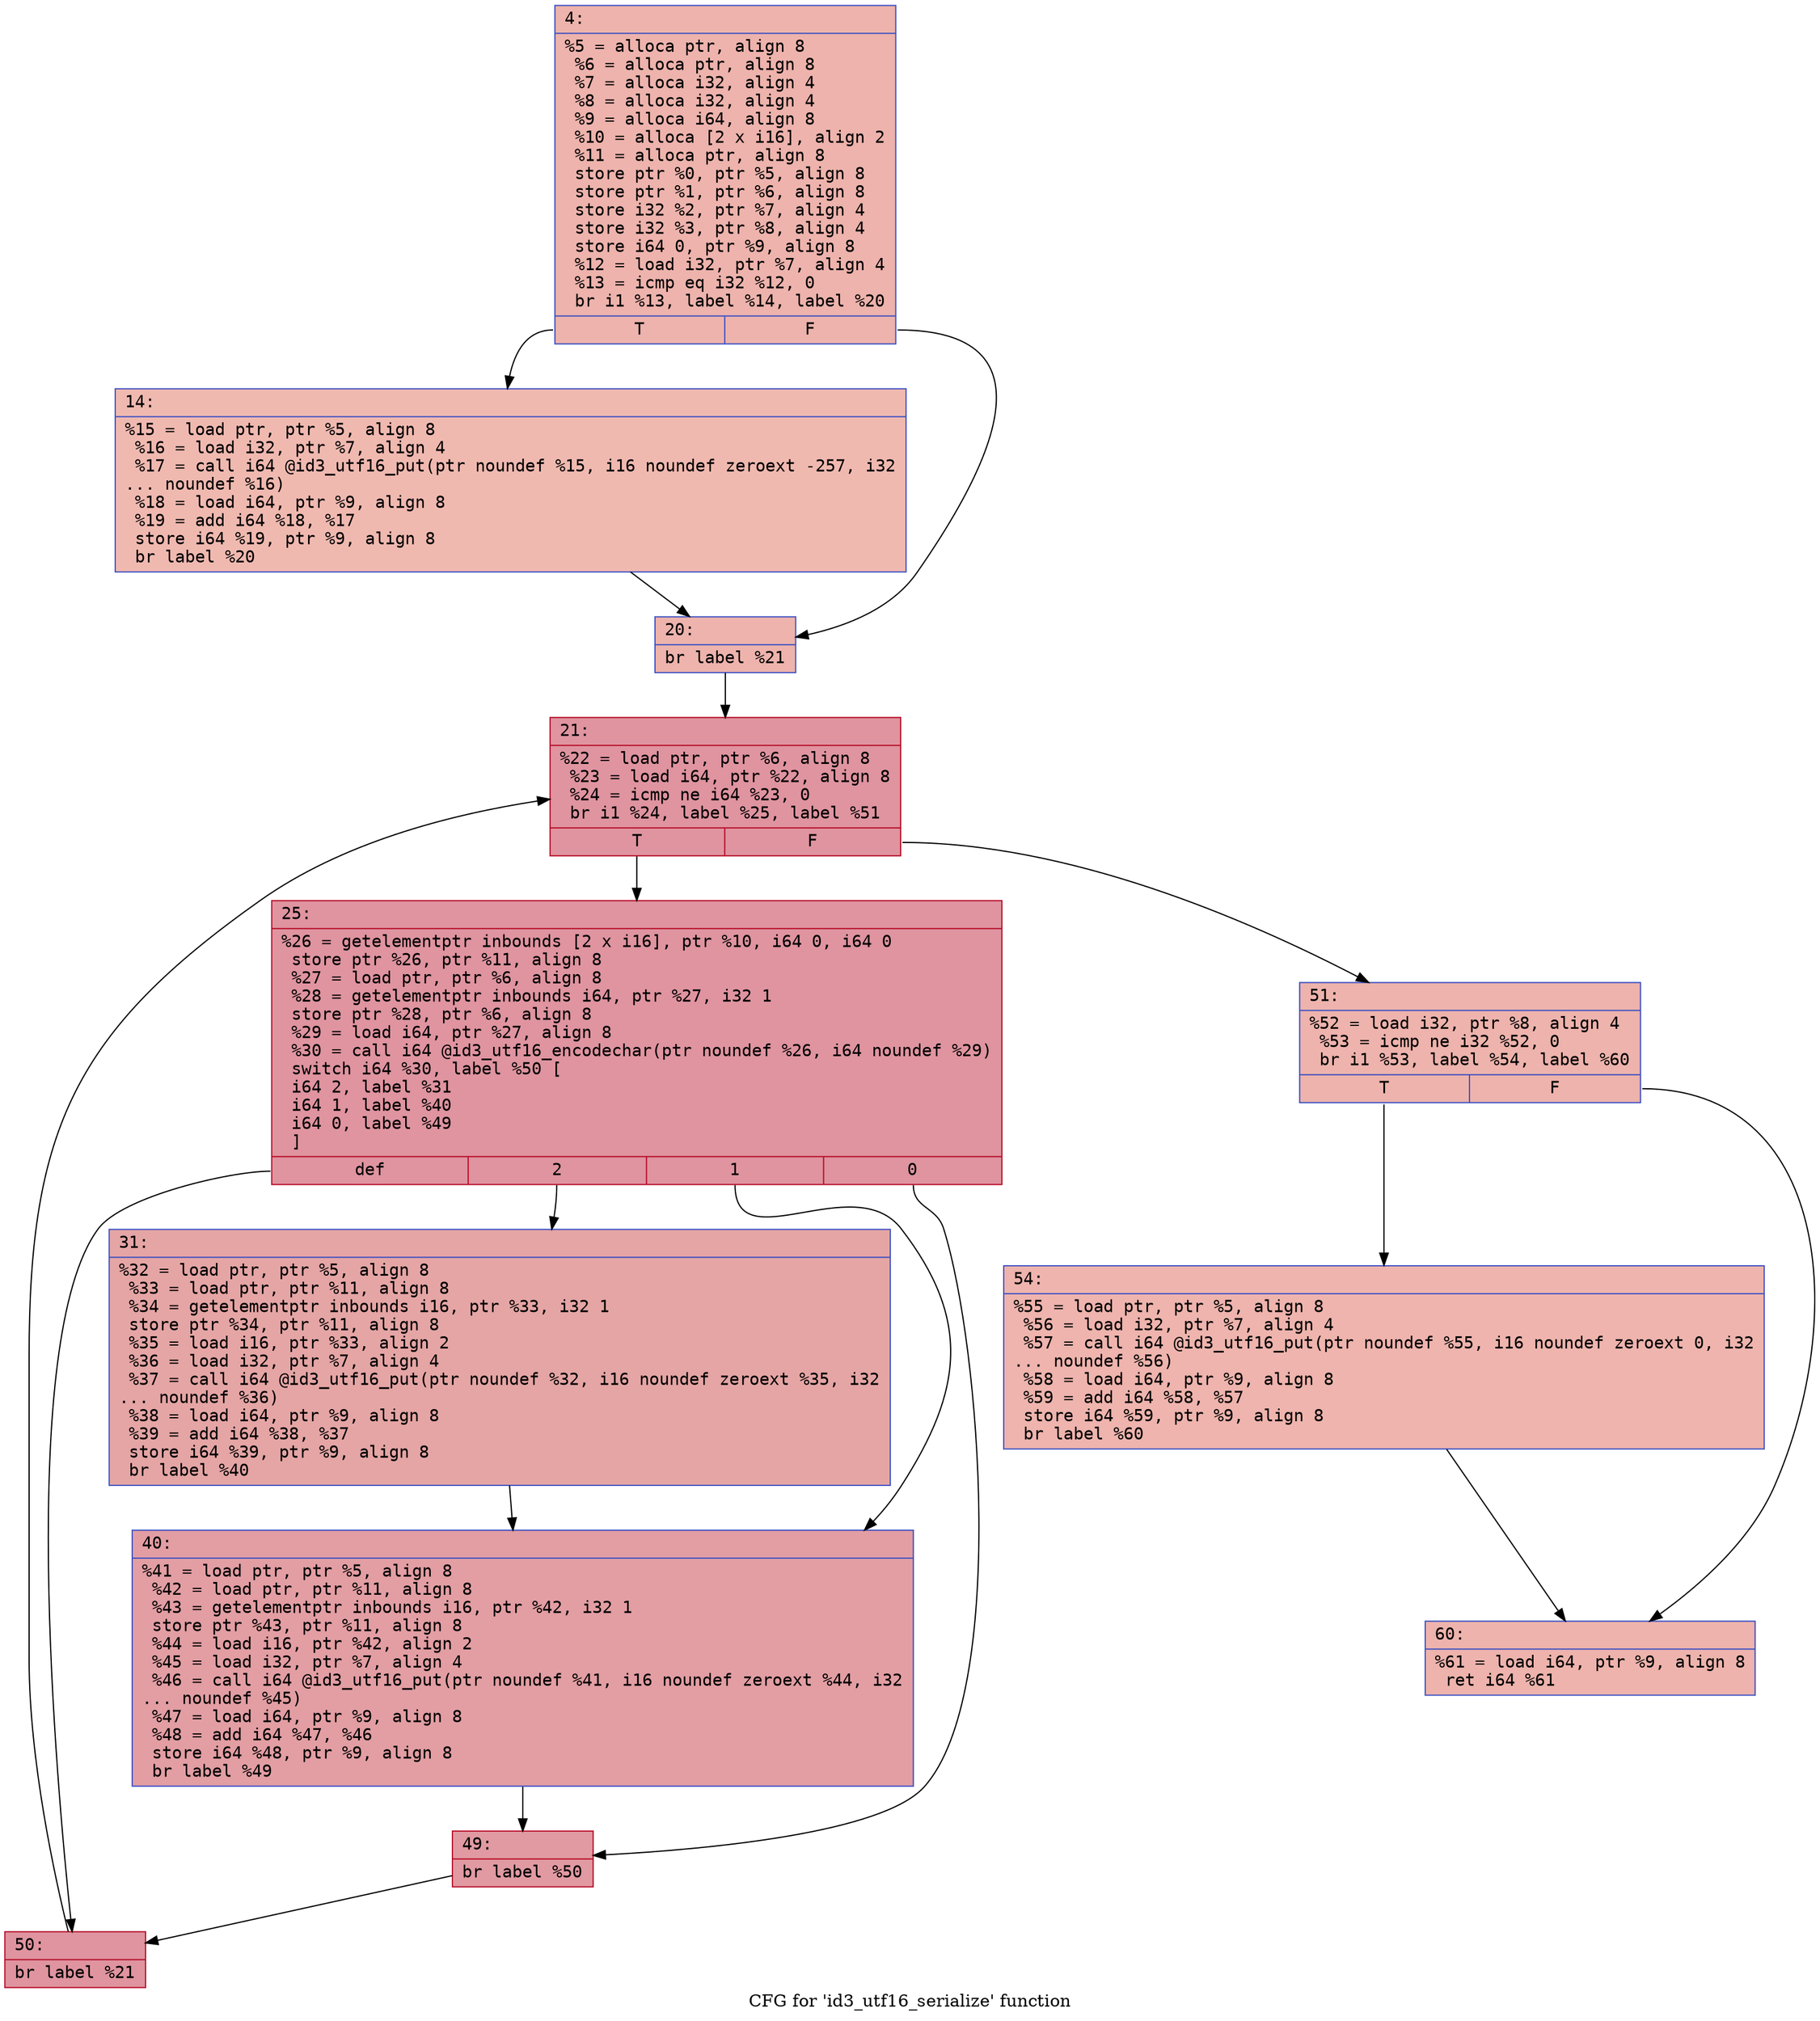 digraph "CFG for 'id3_utf16_serialize' function" {
	label="CFG for 'id3_utf16_serialize' function";

	Node0x6000021e3250 [shape=record,color="#3d50c3ff", style=filled, fillcolor="#d6524470" fontname="Courier",label="{4:\l|  %5 = alloca ptr, align 8\l  %6 = alloca ptr, align 8\l  %7 = alloca i32, align 4\l  %8 = alloca i32, align 4\l  %9 = alloca i64, align 8\l  %10 = alloca [2 x i16], align 2\l  %11 = alloca ptr, align 8\l  store ptr %0, ptr %5, align 8\l  store ptr %1, ptr %6, align 8\l  store i32 %2, ptr %7, align 4\l  store i32 %3, ptr %8, align 4\l  store i64 0, ptr %9, align 8\l  %12 = load i32, ptr %7, align 4\l  %13 = icmp eq i32 %12, 0\l  br i1 %13, label %14, label %20\l|{<s0>T|<s1>F}}"];
	Node0x6000021e3250:s0 -> Node0x6000021e32a0[tooltip="4 -> 14\nProbability 37.50%" ];
	Node0x6000021e3250:s1 -> Node0x6000021e32f0[tooltip="4 -> 20\nProbability 62.50%" ];
	Node0x6000021e32a0 [shape=record,color="#3d50c3ff", style=filled, fillcolor="#de614d70" fontname="Courier",label="{14:\l|  %15 = load ptr, ptr %5, align 8\l  %16 = load i32, ptr %7, align 4\l  %17 = call i64 @id3_utf16_put(ptr noundef %15, i16 noundef zeroext -257, i32\l... noundef %16)\l  %18 = load i64, ptr %9, align 8\l  %19 = add i64 %18, %17\l  store i64 %19, ptr %9, align 8\l  br label %20\l}"];
	Node0x6000021e32a0 -> Node0x6000021e32f0[tooltip="14 -> 20\nProbability 100.00%" ];
	Node0x6000021e32f0 [shape=record,color="#3d50c3ff", style=filled, fillcolor="#d6524470" fontname="Courier",label="{20:\l|  br label %21\l}"];
	Node0x6000021e32f0 -> Node0x6000021e3340[tooltip="20 -> 21\nProbability 100.00%" ];
	Node0x6000021e3340 [shape=record,color="#b70d28ff", style=filled, fillcolor="#b70d2870" fontname="Courier",label="{21:\l|  %22 = load ptr, ptr %6, align 8\l  %23 = load i64, ptr %22, align 8\l  %24 = icmp ne i64 %23, 0\l  br i1 %24, label %25, label %51\l|{<s0>T|<s1>F}}"];
	Node0x6000021e3340:s0 -> Node0x6000021e3390[tooltip="21 -> 25\nProbability 96.88%" ];
	Node0x6000021e3340:s1 -> Node0x6000021e3520[tooltip="21 -> 51\nProbability 3.12%" ];
	Node0x6000021e3390 [shape=record,color="#b70d28ff", style=filled, fillcolor="#b70d2870" fontname="Courier",label="{25:\l|  %26 = getelementptr inbounds [2 x i16], ptr %10, i64 0, i64 0\l  store ptr %26, ptr %11, align 8\l  %27 = load ptr, ptr %6, align 8\l  %28 = getelementptr inbounds i64, ptr %27, i32 1\l  store ptr %28, ptr %6, align 8\l  %29 = load i64, ptr %27, align 8\l  %30 = call i64 @id3_utf16_encodechar(ptr noundef %26, i64 noundef %29)\l  switch i64 %30, label %50 [\l    i64 2, label %31\l    i64 1, label %40\l    i64 0, label %49\l  ]\l|{<s0>def|<s1>2|<s2>1|<s3>0}}"];
	Node0x6000021e3390:s0 -> Node0x6000021e34d0[tooltip="25 -> 50\nProbability 25.00%" ];
	Node0x6000021e3390:s1 -> Node0x6000021e33e0[tooltip="25 -> 31\nProbability 25.00%" ];
	Node0x6000021e3390:s2 -> Node0x6000021e3430[tooltip="25 -> 40\nProbability 25.00%" ];
	Node0x6000021e3390:s3 -> Node0x6000021e3480[tooltip="25 -> 49\nProbability 25.00%" ];
	Node0x6000021e33e0 [shape=record,color="#3d50c3ff", style=filled, fillcolor="#c5333470" fontname="Courier",label="{31:\l|  %32 = load ptr, ptr %5, align 8\l  %33 = load ptr, ptr %11, align 8\l  %34 = getelementptr inbounds i16, ptr %33, i32 1\l  store ptr %34, ptr %11, align 8\l  %35 = load i16, ptr %33, align 2\l  %36 = load i32, ptr %7, align 4\l  %37 = call i64 @id3_utf16_put(ptr noundef %32, i16 noundef zeroext %35, i32\l... noundef %36)\l  %38 = load i64, ptr %9, align 8\l  %39 = add i64 %38, %37\l  store i64 %39, ptr %9, align 8\l  br label %40\l}"];
	Node0x6000021e33e0 -> Node0x6000021e3430[tooltip="31 -> 40\nProbability 100.00%" ];
	Node0x6000021e3430 [shape=record,color="#3d50c3ff", style=filled, fillcolor="#be242e70" fontname="Courier",label="{40:\l|  %41 = load ptr, ptr %5, align 8\l  %42 = load ptr, ptr %11, align 8\l  %43 = getelementptr inbounds i16, ptr %42, i32 1\l  store ptr %43, ptr %11, align 8\l  %44 = load i16, ptr %42, align 2\l  %45 = load i32, ptr %7, align 4\l  %46 = call i64 @id3_utf16_put(ptr noundef %41, i16 noundef zeroext %44, i32\l... noundef %45)\l  %47 = load i64, ptr %9, align 8\l  %48 = add i64 %47, %46\l  store i64 %48, ptr %9, align 8\l  br label %49\l}"];
	Node0x6000021e3430 -> Node0x6000021e3480[tooltip="40 -> 49\nProbability 100.00%" ];
	Node0x6000021e3480 [shape=record,color="#b70d28ff", style=filled, fillcolor="#bb1b2c70" fontname="Courier",label="{49:\l|  br label %50\l}"];
	Node0x6000021e3480 -> Node0x6000021e34d0[tooltip="49 -> 50\nProbability 100.00%" ];
	Node0x6000021e34d0 [shape=record,color="#b70d28ff", style=filled, fillcolor="#b70d2870" fontname="Courier",label="{50:\l|  br label %21\l}"];
	Node0x6000021e34d0 -> Node0x6000021e3340[tooltip="50 -> 21\nProbability 100.00%" ];
	Node0x6000021e3520 [shape=record,color="#3d50c3ff", style=filled, fillcolor="#d6524470" fontname="Courier",label="{51:\l|  %52 = load i32, ptr %8, align 4\l  %53 = icmp ne i32 %52, 0\l  br i1 %53, label %54, label %60\l|{<s0>T|<s1>F}}"];
	Node0x6000021e3520:s0 -> Node0x6000021e3570[tooltip="51 -> 54\nProbability 62.50%" ];
	Node0x6000021e3520:s1 -> Node0x6000021e35c0[tooltip="51 -> 60\nProbability 37.50%" ];
	Node0x6000021e3570 [shape=record,color="#3d50c3ff", style=filled, fillcolor="#d8564670" fontname="Courier",label="{54:\l|  %55 = load ptr, ptr %5, align 8\l  %56 = load i32, ptr %7, align 4\l  %57 = call i64 @id3_utf16_put(ptr noundef %55, i16 noundef zeroext 0, i32\l... noundef %56)\l  %58 = load i64, ptr %9, align 8\l  %59 = add i64 %58, %57\l  store i64 %59, ptr %9, align 8\l  br label %60\l}"];
	Node0x6000021e3570 -> Node0x6000021e35c0[tooltip="54 -> 60\nProbability 100.00%" ];
	Node0x6000021e35c0 [shape=record,color="#3d50c3ff", style=filled, fillcolor="#d6524470" fontname="Courier",label="{60:\l|  %61 = load i64, ptr %9, align 8\l  ret i64 %61\l}"];
}
